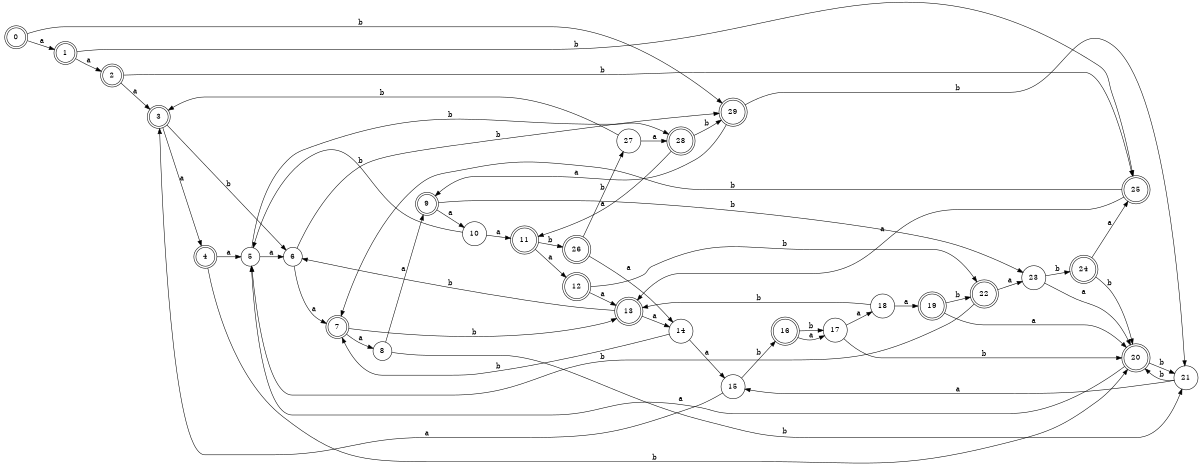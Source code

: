 digraph n24_3 {
__start0 [label="" shape="none"];

rankdir=LR;
size="8,5";

s0 [style="rounded,filled", color="black", fillcolor="white" shape="doublecircle", label="0"];
s1 [style="rounded,filled", color="black", fillcolor="white" shape="doublecircle", label="1"];
s2 [style="rounded,filled", color="black", fillcolor="white" shape="doublecircle", label="2"];
s3 [style="rounded,filled", color="black", fillcolor="white" shape="doublecircle", label="3"];
s4 [style="rounded,filled", color="black", fillcolor="white" shape="doublecircle", label="4"];
s5 [style="filled", color="black", fillcolor="white" shape="circle", label="5"];
s6 [style="filled", color="black", fillcolor="white" shape="circle", label="6"];
s7 [style="rounded,filled", color="black", fillcolor="white" shape="doublecircle", label="7"];
s8 [style="filled", color="black", fillcolor="white" shape="circle", label="8"];
s9 [style="rounded,filled", color="black", fillcolor="white" shape="doublecircle", label="9"];
s10 [style="filled", color="black", fillcolor="white" shape="circle", label="10"];
s11 [style="rounded,filled", color="black", fillcolor="white" shape="doublecircle", label="11"];
s12 [style="rounded,filled", color="black", fillcolor="white" shape="doublecircle", label="12"];
s13 [style="rounded,filled", color="black", fillcolor="white" shape="doublecircle", label="13"];
s14 [style="filled", color="black", fillcolor="white" shape="circle", label="14"];
s15 [style="filled", color="black", fillcolor="white" shape="circle", label="15"];
s16 [style="rounded,filled", color="black", fillcolor="white" shape="doublecircle", label="16"];
s17 [style="filled", color="black", fillcolor="white" shape="circle", label="17"];
s18 [style="filled", color="black", fillcolor="white" shape="circle", label="18"];
s19 [style="rounded,filled", color="black", fillcolor="white" shape="doublecircle", label="19"];
s20 [style="rounded,filled", color="black", fillcolor="white" shape="doublecircle", label="20"];
s21 [style="filled", color="black", fillcolor="white" shape="circle", label="21"];
s22 [style="rounded,filled", color="black", fillcolor="white" shape="doublecircle", label="22"];
s23 [style="filled", color="black", fillcolor="white" shape="circle", label="23"];
s24 [style="rounded,filled", color="black", fillcolor="white" shape="doublecircle", label="24"];
s25 [style="rounded,filled", color="black", fillcolor="white" shape="doublecircle", label="25"];
s26 [style="rounded,filled", color="black", fillcolor="white" shape="doublecircle", label="26"];
s27 [style="filled", color="black", fillcolor="white" shape="circle", label="27"];
s28 [style="rounded,filled", color="black", fillcolor="white" shape="doublecircle", label="28"];
s29 [style="rounded,filled", color="black", fillcolor="white" shape="doublecircle", label="29"];
s0 -> s1 [label="a"];
s0 -> s29 [label="b"];
s1 -> s2 [label="a"];
s1 -> s25 [label="b"];
s2 -> s3 [label="a"];
s2 -> s25 [label="b"];
s3 -> s4 [label="a"];
s3 -> s6 [label="b"];
s4 -> s5 [label="a"];
s4 -> s20 [label="b"];
s5 -> s6 [label="a"];
s5 -> s28 [label="b"];
s6 -> s7 [label="a"];
s6 -> s29 [label="b"];
s7 -> s8 [label="a"];
s7 -> s13 [label="b"];
s8 -> s9 [label="a"];
s8 -> s21 [label="b"];
s9 -> s10 [label="a"];
s9 -> s23 [label="b"];
s10 -> s11 [label="a"];
s10 -> s5 [label="b"];
s11 -> s12 [label="a"];
s11 -> s26 [label="b"];
s12 -> s13 [label="a"];
s12 -> s22 [label="b"];
s13 -> s14 [label="a"];
s13 -> s6 [label="b"];
s14 -> s15 [label="a"];
s14 -> s7 [label="b"];
s15 -> s3 [label="a"];
s15 -> s16 [label="b"];
s16 -> s17 [label="a"];
s16 -> s17 [label="b"];
s17 -> s18 [label="a"];
s17 -> s20 [label="b"];
s18 -> s19 [label="a"];
s18 -> s13 [label="b"];
s19 -> s20 [label="a"];
s19 -> s22 [label="b"];
s20 -> s5 [label="a"];
s20 -> s21 [label="b"];
s21 -> s15 [label="a"];
s21 -> s20 [label="b"];
s22 -> s23 [label="a"];
s22 -> s5 [label="b"];
s23 -> s20 [label="a"];
s23 -> s24 [label="b"];
s24 -> s25 [label="a"];
s24 -> s20 [label="b"];
s25 -> s13 [label="a"];
s25 -> s7 [label="b"];
s26 -> s14 [label="a"];
s26 -> s27 [label="b"];
s27 -> s28 [label="a"];
s27 -> s3 [label="b"];
s28 -> s11 [label="a"];
s28 -> s29 [label="b"];
s29 -> s9 [label="a"];
s29 -> s21 [label="b"];

}